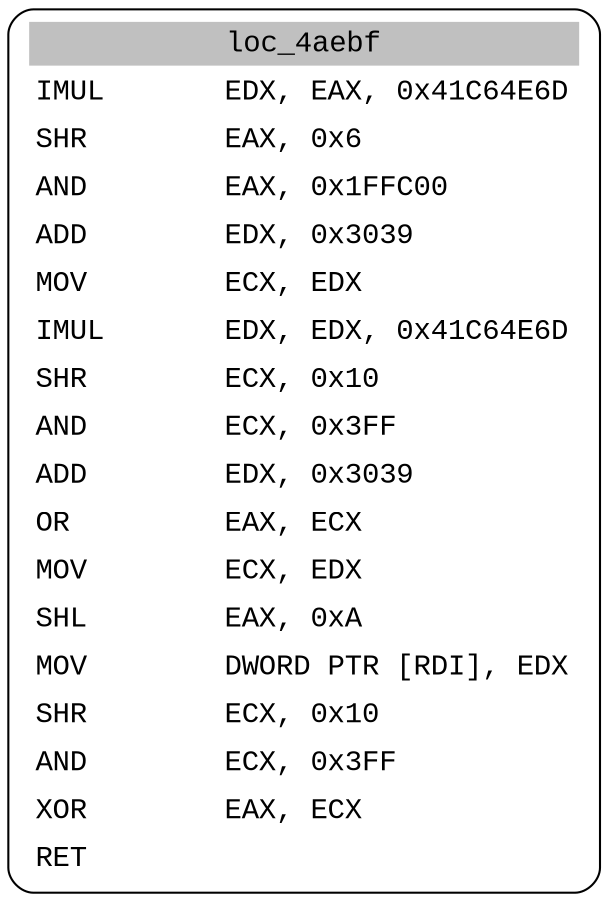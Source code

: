 digraph asm_graph {
1941 [
shape="Mrecord" fontname="Courier New"label =<<table border="0" cellborder="0" cellpadding="3"><tr><td align="center" colspan="2" bgcolor="grey">loc_4aebf</td></tr><tr><td align="left">IMUL       EDX, EAX, 0x41C64E6D</td></tr><tr><td align="left">SHR        EAX, 0x6</td></tr><tr><td align="left">AND        EAX, 0x1FFC00</td></tr><tr><td align="left">ADD        EDX, 0x3039</td></tr><tr><td align="left">MOV        ECX, EDX</td></tr><tr><td align="left">IMUL       EDX, EDX, 0x41C64E6D</td></tr><tr><td align="left">SHR        ECX, 0x10</td></tr><tr><td align="left">AND        ECX, 0x3FF</td></tr><tr><td align="left">ADD        EDX, 0x3039</td></tr><tr><td align="left">OR         EAX, ECX</td></tr><tr><td align="left">MOV        ECX, EDX</td></tr><tr><td align="left">SHL        EAX, 0xA</td></tr><tr><td align="left">MOV        DWORD PTR [RDI], EDX</td></tr><tr><td align="left">SHR        ECX, 0x10</td></tr><tr><td align="left">AND        ECX, 0x3FF</td></tr><tr><td align="left">XOR        EAX, ECX</td></tr><tr><td align="left">RET        </td></tr></table>> ];
}